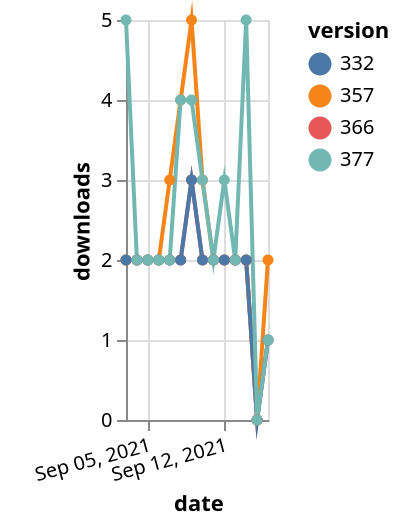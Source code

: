 {"$schema": "https://vega.github.io/schema/vega-lite/v5.json", "description": "A simple bar chart with embedded data.", "data": {"values": [{"date": "2021-09-03", "total": 2312, "delta": 2, "version": "366"}, {"date": "2021-09-04", "total": 2314, "delta": 2, "version": "366"}, {"date": "2021-09-05", "total": 2316, "delta": 2, "version": "366"}, {"date": "2021-09-06", "total": 2318, "delta": 2, "version": "366"}, {"date": "2021-09-07", "total": 2320, "delta": 2, "version": "366"}, {"date": "2021-09-08", "total": 2322, "delta": 2, "version": "366"}, {"date": "2021-09-09", "total": 2325, "delta": 3, "version": "366"}, {"date": "2021-09-10", "total": 2327, "delta": 2, "version": "366"}, {"date": "2021-09-11", "total": 2329, "delta": 2, "version": "366"}, {"date": "2021-09-12", "total": 2331, "delta": 2, "version": "366"}, {"date": "2021-09-13", "total": 2333, "delta": 2, "version": "366"}, {"date": "2021-09-14", "total": 2335, "delta": 2, "version": "366"}, {"date": "2021-09-15", "total": 2335, "delta": 0, "version": "366"}, {"date": "2021-09-16", "total": 2336, "delta": 1, "version": "366"}, {"date": "2021-09-03", "total": 2911, "delta": 2, "version": "357"}, {"date": "2021-09-04", "total": 2913, "delta": 2, "version": "357"}, {"date": "2021-09-05", "total": 2915, "delta": 2, "version": "357"}, {"date": "2021-09-06", "total": 2917, "delta": 2, "version": "357"}, {"date": "2021-09-07", "total": 2920, "delta": 3, "version": "357"}, {"date": "2021-09-08", "total": 2924, "delta": 4, "version": "357"}, {"date": "2021-09-09", "total": 2929, "delta": 5, "version": "357"}, {"date": "2021-09-10", "total": 2932, "delta": 3, "version": "357"}, {"date": "2021-09-11", "total": 2934, "delta": 2, "version": "357"}, {"date": "2021-09-12", "total": 2936, "delta": 2, "version": "357"}, {"date": "2021-09-13", "total": 2938, "delta": 2, "version": "357"}, {"date": "2021-09-14", "total": 2940, "delta": 2, "version": "357"}, {"date": "2021-09-15", "total": 2940, "delta": 0, "version": "357"}, {"date": "2021-09-16", "total": 2942, "delta": 2, "version": "357"}, {"date": "2021-09-03", "total": 2778, "delta": 2, "version": "332"}, {"date": "2021-09-04", "total": 2780, "delta": 2, "version": "332"}, {"date": "2021-09-05", "total": 2782, "delta": 2, "version": "332"}, {"date": "2021-09-06", "total": 2784, "delta": 2, "version": "332"}, {"date": "2021-09-07", "total": 2786, "delta": 2, "version": "332"}, {"date": "2021-09-08", "total": 2788, "delta": 2, "version": "332"}, {"date": "2021-09-09", "total": 2791, "delta": 3, "version": "332"}, {"date": "2021-09-10", "total": 2793, "delta": 2, "version": "332"}, {"date": "2021-09-11", "total": 2795, "delta": 2, "version": "332"}, {"date": "2021-09-12", "total": 2797, "delta": 2, "version": "332"}, {"date": "2021-09-13", "total": 2799, "delta": 2, "version": "332"}, {"date": "2021-09-14", "total": 2801, "delta": 2, "version": "332"}, {"date": "2021-09-15", "total": 2801, "delta": 0, "version": "332"}, {"date": "2021-09-16", "total": 2802, "delta": 1, "version": "332"}, {"date": "2021-09-03", "total": 2142, "delta": 5, "version": "377"}, {"date": "2021-09-04", "total": 2144, "delta": 2, "version": "377"}, {"date": "2021-09-05", "total": 2146, "delta": 2, "version": "377"}, {"date": "2021-09-06", "total": 2148, "delta": 2, "version": "377"}, {"date": "2021-09-07", "total": 2150, "delta": 2, "version": "377"}, {"date": "2021-09-08", "total": 2154, "delta": 4, "version": "377"}, {"date": "2021-09-09", "total": 2158, "delta": 4, "version": "377"}, {"date": "2021-09-10", "total": 2161, "delta": 3, "version": "377"}, {"date": "2021-09-11", "total": 2163, "delta": 2, "version": "377"}, {"date": "2021-09-12", "total": 2166, "delta": 3, "version": "377"}, {"date": "2021-09-13", "total": 2168, "delta": 2, "version": "377"}, {"date": "2021-09-14", "total": 2173, "delta": 5, "version": "377"}, {"date": "2021-09-15", "total": 2173, "delta": 0, "version": "377"}, {"date": "2021-09-16", "total": 2174, "delta": 1, "version": "377"}]}, "width": "container", "mark": {"type": "line", "point": {"filled": true}}, "encoding": {"x": {"field": "date", "type": "temporal", "timeUnit": "yearmonthdate", "title": "date", "axis": {"labelAngle": -15}}, "y": {"field": "delta", "type": "quantitative", "title": "downloads"}, "color": {"field": "version", "type": "nominal"}, "tooltip": {"field": "delta"}}}